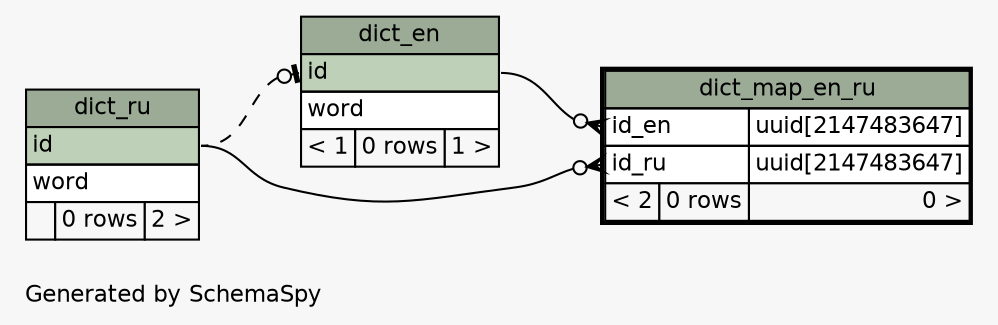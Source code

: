 // dot 2.50.0 on Mac OS X 12.1
// SchemaSpy rev 590
digraph "impliedTwoDegreesRelationshipsDiagram" {
  graph [
    rankdir="RL"
    bgcolor="#f7f7f7"
    label="\nGenerated by SchemaSpy"
    labeljust="l"
    nodesep="0.18"
    ranksep="0.46"
    fontname="Helvetica"
    fontsize="11"
  ];
  node [
    fontname="Helvetica"
    fontsize="11"
    shape="plaintext"
  ];
  edge [
    arrowsize="0.8"
  ];
  "dict_en":"id":w -> "dict_ru":"id":e [arrowhead=none dir=back arrowtail=teeodot style=dashed];
  "dict_map_en_ru":"id_en":w -> "dict_en":"id":e [arrowhead=none dir=back arrowtail=crowodot];
  "dict_map_en_ru":"id_ru":w -> "dict_ru":"id":e [arrowhead=none dir=back arrowtail=crowodot];
  "dict_en" [
    label=<
    <TABLE BORDER="0" CELLBORDER="1" CELLSPACING="0" BGCOLOR="#ffffff">
      <TR><TD COLSPAN="3" BGCOLOR="#9bab96" ALIGN="CENTER">dict_en</TD></TR>
      <TR><TD PORT="id" COLSPAN="3" BGCOLOR="#bed1b8" ALIGN="LEFT">id</TD></TR>
      <TR><TD PORT="word" COLSPAN="3" ALIGN="LEFT">word</TD></TR>
      <TR><TD ALIGN="LEFT" BGCOLOR="#f7f7f7">&lt; 1</TD><TD ALIGN="RIGHT" BGCOLOR="#f7f7f7">0 rows</TD><TD ALIGN="RIGHT" BGCOLOR="#f7f7f7">1 &gt;</TD></TR>
    </TABLE>>
    URL="dict_en.html"
    tooltip="dict_en"
  ];
  "dict_map_en_ru" [
    label=<
    <TABLE BORDER="2" CELLBORDER="1" CELLSPACING="0" BGCOLOR="#ffffff">
      <TR><TD COLSPAN="3" BGCOLOR="#9bab96" ALIGN="CENTER">dict_map_en_ru</TD></TR>
      <TR><TD PORT="id_en" COLSPAN="2" ALIGN="LEFT">id_en</TD><TD PORT="id_en.type" ALIGN="LEFT">uuid[2147483647]</TD></TR>
      <TR><TD PORT="id_ru" COLSPAN="2" ALIGN="LEFT">id_ru</TD><TD PORT="id_ru.type" ALIGN="LEFT">uuid[2147483647]</TD></TR>
      <TR><TD ALIGN="LEFT" BGCOLOR="#f7f7f7">&lt; 2</TD><TD ALIGN="RIGHT" BGCOLOR="#f7f7f7">0 rows</TD><TD ALIGN="RIGHT" BGCOLOR="#f7f7f7">0 &gt;</TD></TR>
    </TABLE>>
    URL="dict_map_en_ru.html"
    tooltip="dict_map_en_ru"
  ];
  "dict_ru" [
    label=<
    <TABLE BORDER="0" CELLBORDER="1" CELLSPACING="0" BGCOLOR="#ffffff">
      <TR><TD COLSPAN="3" BGCOLOR="#9bab96" ALIGN="CENTER">dict_ru</TD></TR>
      <TR><TD PORT="id" COLSPAN="3" BGCOLOR="#bed1b8" ALIGN="LEFT">id</TD></TR>
      <TR><TD PORT="word" COLSPAN="3" ALIGN="LEFT">word</TD></TR>
      <TR><TD ALIGN="LEFT" BGCOLOR="#f7f7f7">  </TD><TD ALIGN="RIGHT" BGCOLOR="#f7f7f7">0 rows</TD><TD ALIGN="RIGHT" BGCOLOR="#f7f7f7">2 &gt;</TD></TR>
    </TABLE>>
    URL="dict_ru.html"
    tooltip="dict_ru"
  ];
}
